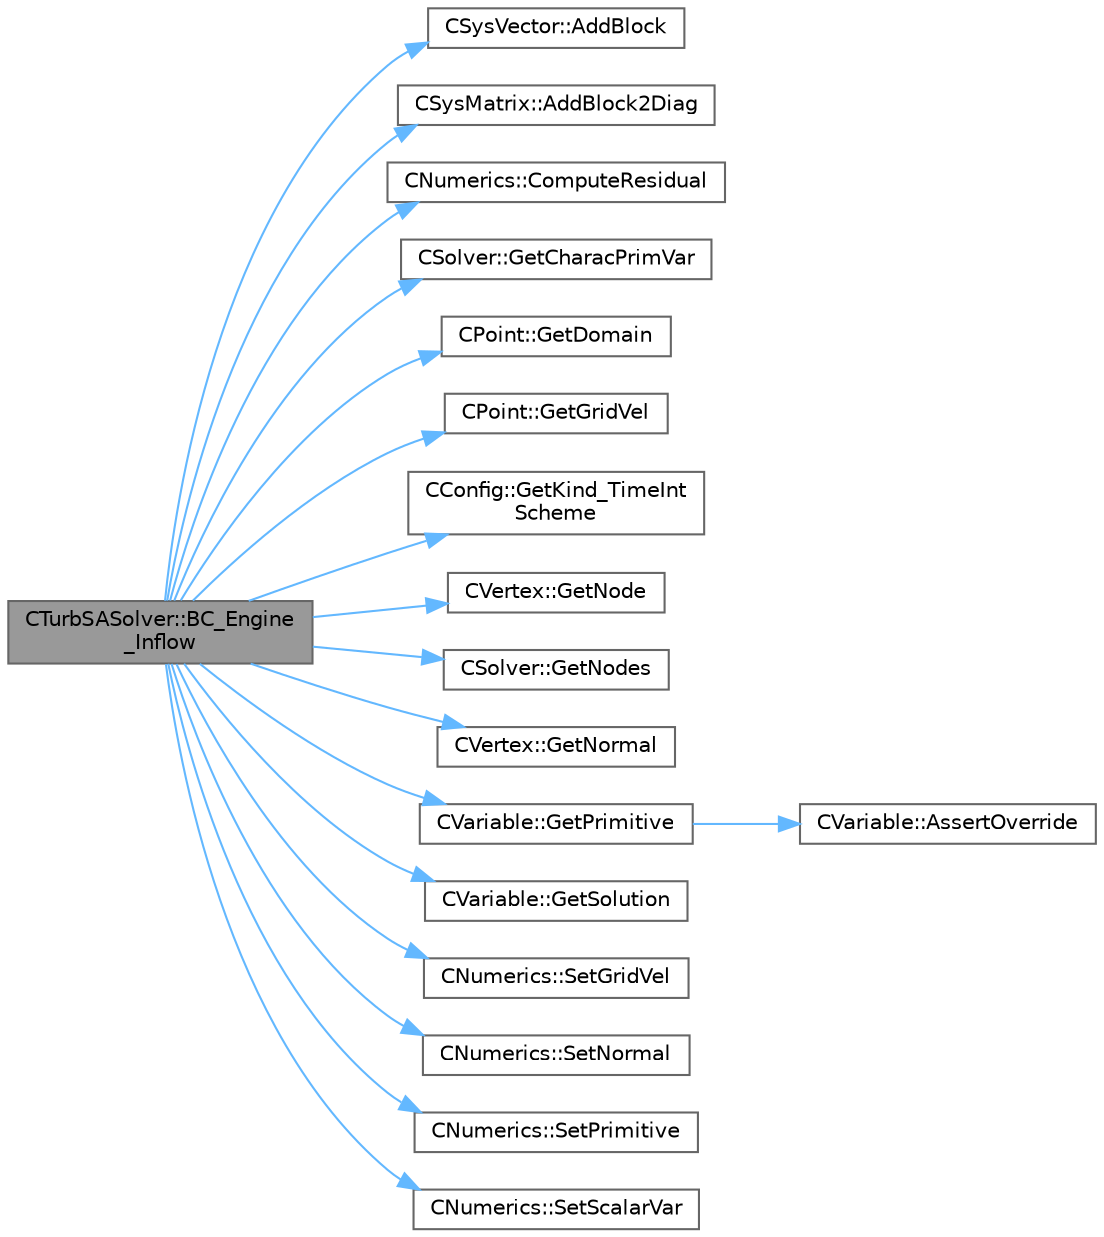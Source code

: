 digraph "CTurbSASolver::BC_Engine_Inflow"
{
 // LATEX_PDF_SIZE
  bgcolor="transparent";
  edge [fontname=Helvetica,fontsize=10,labelfontname=Helvetica,labelfontsize=10];
  node [fontname=Helvetica,fontsize=10,shape=box,height=0.2,width=0.4];
  rankdir="LR";
  Node1 [id="Node000001",label="CTurbSASolver::BC_Engine\l_Inflow",height=0.2,width=0.4,color="gray40", fillcolor="grey60", style="filled", fontcolor="black",tooltip="Impose the engine inflow boundary condition."];
  Node1 -> Node2 [id="edge1_Node000001_Node000002",color="steelblue1",style="solid",tooltip=" "];
  Node2 [id="Node000002",label="CSysVector::AddBlock",height=0.2,width=0.4,color="grey40", fillcolor="white", style="filled",URL="$classCSysVector.html#aa463275cba394503a9778529fdaa4494",tooltip="Add \"block\" to the vector, see SetBlock."];
  Node1 -> Node3 [id="edge2_Node000001_Node000003",color="steelblue1",style="solid",tooltip=" "];
  Node3 [id="Node000003",label="CSysMatrix::AddBlock2Diag",height=0.2,width=0.4,color="grey40", fillcolor="white", style="filled",URL="$classCSysMatrix.html#a5a4ef7eeb7f009450f575660108ed7be",tooltip="Non overwrite version of SetBlock2Diag, also with scaling."];
  Node1 -> Node4 [id="edge3_Node000001_Node000004",color="steelblue1",style="solid",tooltip=" "];
  Node4 [id="Node000004",label="CNumerics::ComputeResidual",height=0.2,width=0.4,color="grey40", fillcolor="white", style="filled",URL="$classCNumerics.html#aa0ca13663a047ef2640b377b33875e29",tooltip="Compute the numerical residual."];
  Node1 -> Node5 [id="edge4_Node000001_Node000005",color="steelblue1",style="solid",tooltip=" "];
  Node5 [id="Node000005",label="CSolver::GetCharacPrimVar",height=0.2,width=0.4,color="grey40", fillcolor="white", style="filled",URL="$classCSolver.html#ae42774161efd384c4a7cbad81abf8ca6",tooltip="A virtual member."];
  Node1 -> Node6 [id="edge5_Node000001_Node000006",color="steelblue1",style="solid",tooltip=" "];
  Node6 [id="Node000006",label="CPoint::GetDomain",height=0.2,width=0.4,color="grey40", fillcolor="white", style="filled",URL="$classCPoint.html#aa58a27b602e47ddcad22ae74a5c6bc81",tooltip="For parallel computation, its indicates if a point must be computed or not."];
  Node1 -> Node7 [id="edge6_Node000001_Node000007",color="steelblue1",style="solid",tooltip=" "];
  Node7 [id="Node000007",label="CPoint::GetGridVel",height=0.2,width=0.4,color="grey40", fillcolor="white", style="filled",URL="$classCPoint.html#ad7b8ff47f6645f36c9a529073343c097",tooltip="Get the value of the grid velocity at the point."];
  Node1 -> Node8 [id="edge7_Node000001_Node000008",color="steelblue1",style="solid",tooltip=" "];
  Node8 [id="Node000008",label="CConfig::GetKind_TimeInt\lScheme",height=0.2,width=0.4,color="grey40", fillcolor="white", style="filled",URL="$classCConfig.html#ad16f71356f146b530fb1fbb45444525c",tooltip="Get the kind of time integration method."];
  Node1 -> Node9 [id="edge8_Node000001_Node000009",color="steelblue1",style="solid",tooltip=" "];
  Node9 [id="Node000009",label="CVertex::GetNode",height=0.2,width=0.4,color="grey40", fillcolor="white", style="filled",URL="$classCVertex.html#ad568da06e7191358d3a09a1bee71cdb5",tooltip="Get the node of the vertex."];
  Node1 -> Node10 [id="edge9_Node000001_Node000010",color="steelblue1",style="solid",tooltip=" "];
  Node10 [id="Node000010",label="CSolver::GetNodes",height=0.2,width=0.4,color="grey40", fillcolor="white", style="filled",URL="$classCSolver.html#adb28ae3845a6b61cf764a8e9fe4b794e",tooltip="Allow outside access to the nodes of the solver, containing conservatives, primitives,..."];
  Node1 -> Node11 [id="edge10_Node000001_Node000011",color="steelblue1",style="solid",tooltip=" "];
  Node11 [id="Node000011",label="CVertex::GetNormal",height=0.2,width=0.4,color="grey40", fillcolor="white", style="filled",URL="$classCVertex.html#a57cacfe764770e6c0e54c278cb584f7c",tooltip="Copy the the normal vector of a face."];
  Node1 -> Node12 [id="edge11_Node000001_Node000012",color="steelblue1",style="solid",tooltip=" "];
  Node12 [id="Node000012",label="CVariable::GetPrimitive",height=0.2,width=0.4,color="grey40", fillcolor="white", style="filled",URL="$classCVariable.html#a2925893e2535d4b24f8f3e9c4339b8b2",tooltip="Get the primitive variables for all points."];
  Node12 -> Node13 [id="edge12_Node000012_Node000013",color="steelblue1",style="solid",tooltip=" "];
  Node13 [id="Node000013",label="CVariable::AssertOverride",height=0.2,width=0.4,color="grey40", fillcolor="white", style="filled",URL="$classCVariable.html#a57eb0e83f25f08d544f92b75e3f8b617",tooltip=" "];
  Node1 -> Node14 [id="edge13_Node000001_Node000014",color="steelblue1",style="solid",tooltip=" "];
  Node14 [id="Node000014",label="CVariable::GetSolution",height=0.2,width=0.4,color="grey40", fillcolor="white", style="filled",URL="$classCVariable.html#a261483e39c23c1de7cb9aea7e917c121",tooltip="Get the solution."];
  Node1 -> Node15 [id="edge14_Node000001_Node000015",color="steelblue1",style="solid",tooltip=" "];
  Node15 [id="Node000015",label="CNumerics::SetGridVel",height=0.2,width=0.4,color="grey40", fillcolor="white", style="filled",URL="$classCNumerics.html#a3f116b5718153aefee7a22735797af29",tooltip="Set the velocity of the computational grid."];
  Node1 -> Node16 [id="edge15_Node000001_Node000016",color="steelblue1",style="solid",tooltip=" "];
  Node16 [id="Node000016",label="CNumerics::SetNormal",height=0.2,width=0.4,color="grey40", fillcolor="white", style="filled",URL="$classCNumerics.html#a93fd2262832ae5081317548f2f9cdbb3",tooltip="Set the value of the normal vector to the face between two points."];
  Node1 -> Node17 [id="edge16_Node000001_Node000017",color="steelblue1",style="solid",tooltip=" "];
  Node17 [id="Node000017",label="CNumerics::SetPrimitive",height=0.2,width=0.4,color="grey40", fillcolor="white", style="filled",URL="$classCNumerics.html#a028c500ba7ce96d3af061fc8218f76f1",tooltip="Set the value of the primitive variables."];
  Node1 -> Node18 [id="edge17_Node000001_Node000018",color="steelblue1",style="solid",tooltip=" "];
  Node18 [id="Node000018",label="CNumerics::SetScalarVar",height=0.2,width=0.4,color="grey40", fillcolor="white", style="filled",URL="$classCNumerics.html#a6e1c4dea51983cbe489762bd43bae41d",tooltip="Set the value of the scalar variable."];
}

